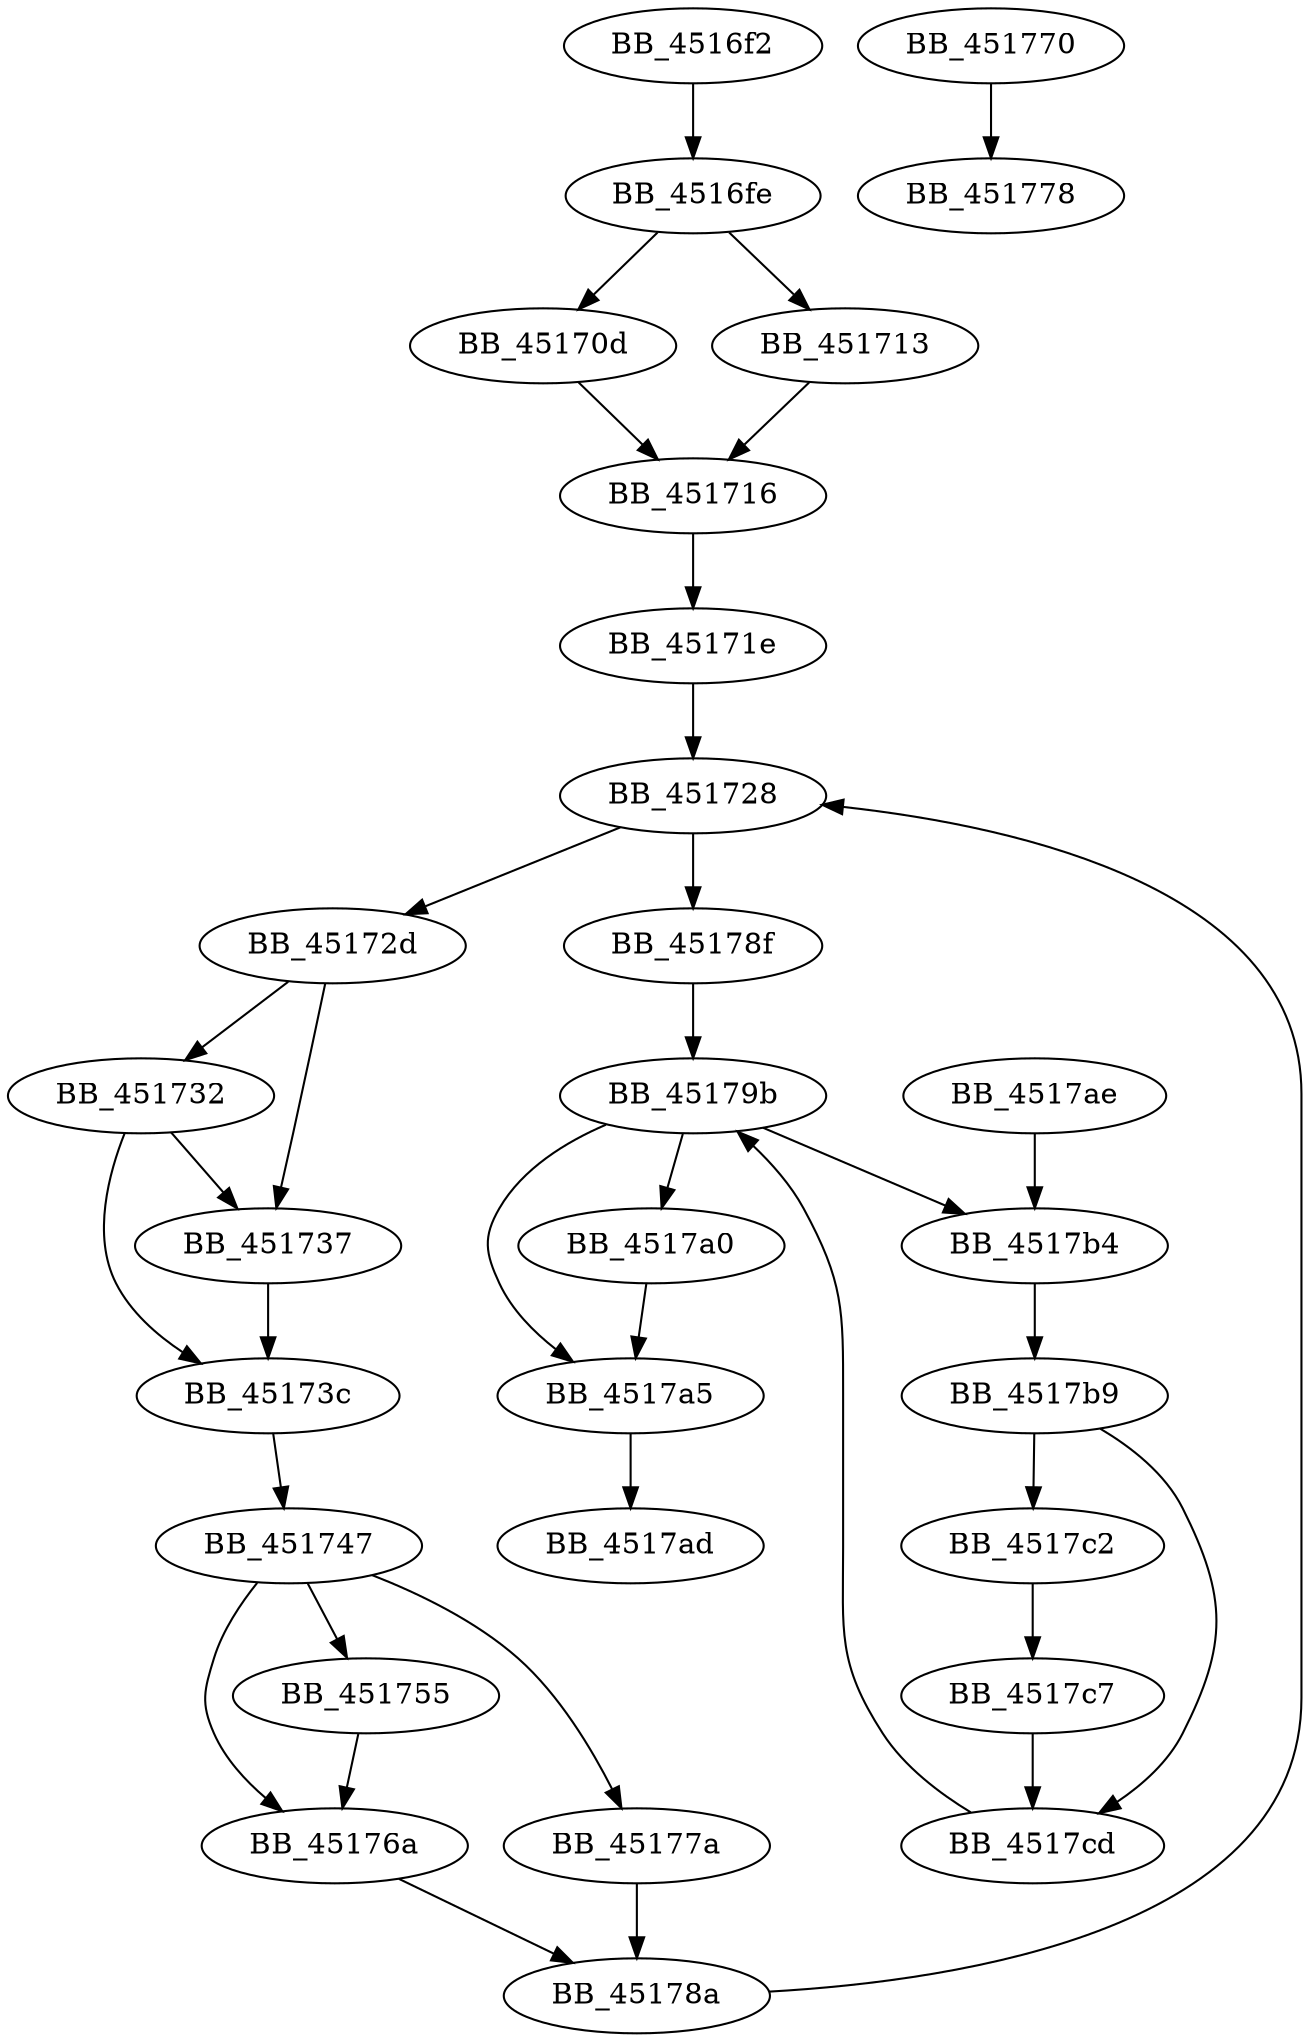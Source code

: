DiGraph sub_4516F2{
BB_4516f2->BB_4516fe
BB_4516fe->BB_45170d
BB_4516fe->BB_451713
BB_45170d->BB_451716
BB_451713->BB_451716
BB_451716->BB_45171e
BB_45171e->BB_451728
BB_451728->BB_45172d
BB_451728->BB_45178f
BB_45172d->BB_451732
BB_45172d->BB_451737
BB_451732->BB_451737
BB_451732->BB_45173c
BB_451737->BB_45173c
BB_45173c->BB_451747
BB_451747->BB_451755
BB_451747->BB_45176a
BB_451747->BB_45177a
BB_451755->BB_45176a
BB_45176a->BB_45178a
BB_451770->BB_451778
BB_45177a->BB_45178a
BB_45178a->BB_451728
BB_45178f->BB_45179b
BB_45179b->BB_4517a0
BB_45179b->BB_4517a5
BB_45179b->BB_4517b4
BB_4517a0->BB_4517a5
BB_4517a5->BB_4517ad
BB_4517ae->BB_4517b4
BB_4517b4->BB_4517b9
BB_4517b9->BB_4517c2
BB_4517b9->BB_4517cd
BB_4517c2->BB_4517c7
BB_4517c7->BB_4517cd
BB_4517cd->BB_45179b
}
